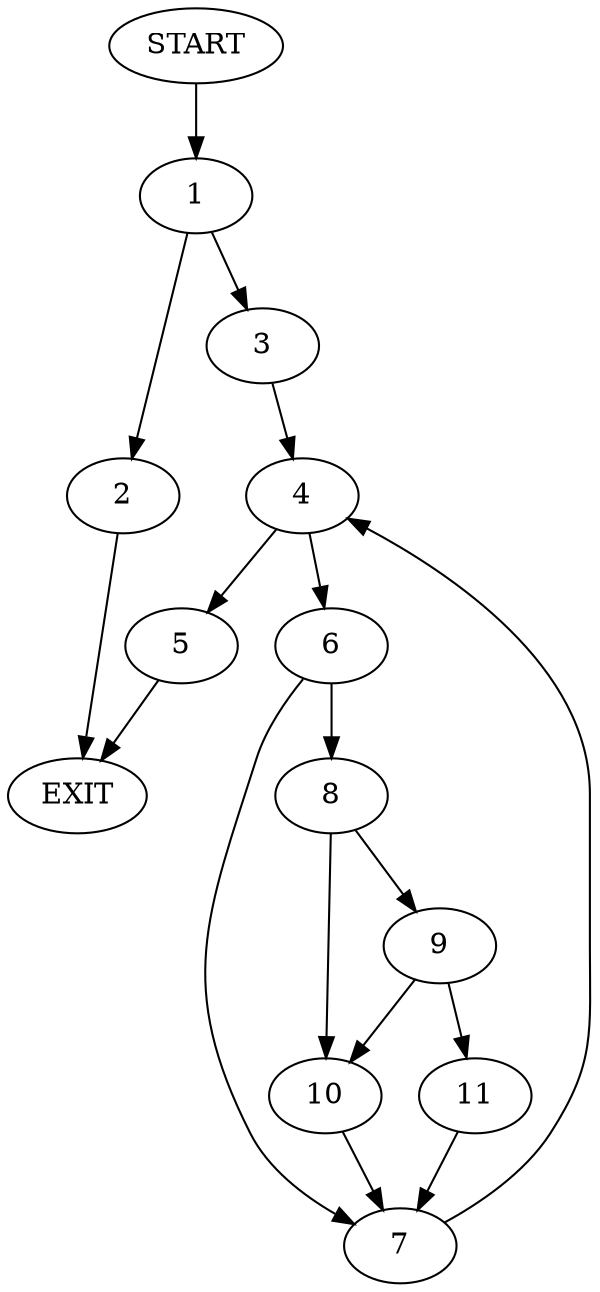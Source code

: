 digraph {
0 [label="START"]
12 [label="EXIT"]
0 -> 1
1 -> 2
1 -> 3
3 -> 4
2 -> 12
4 -> 5
4 -> 6
6 -> 7
6 -> 8
5 -> 12
8 -> 9
8 -> 10
7 -> 4
10 -> 7
9 -> 11
9 -> 10
11 -> 7
}
